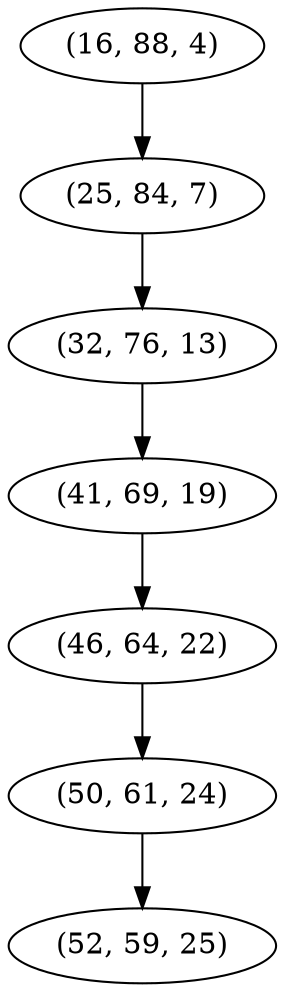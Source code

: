 digraph tree {
    "(16, 88, 4)";
    "(25, 84, 7)";
    "(32, 76, 13)";
    "(41, 69, 19)";
    "(46, 64, 22)";
    "(50, 61, 24)";
    "(52, 59, 25)";
    "(16, 88, 4)" -> "(25, 84, 7)";
    "(25, 84, 7)" -> "(32, 76, 13)";
    "(32, 76, 13)" -> "(41, 69, 19)";
    "(41, 69, 19)" -> "(46, 64, 22)";
    "(46, 64, 22)" -> "(50, 61, 24)";
    "(50, 61, 24)" -> "(52, 59, 25)";
}
